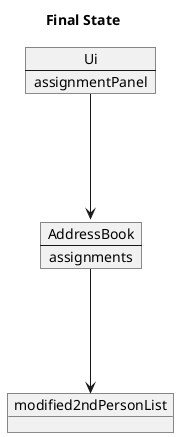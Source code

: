 @startuml
'https://plantuml.com/object-diagram


title Final State

object modified2ndPersonList

map AddressBook {
 assignments *---> modified2ndPersonList
}

map Ui {
 assignmentPanel *---> AddressBook
}

@enduml

